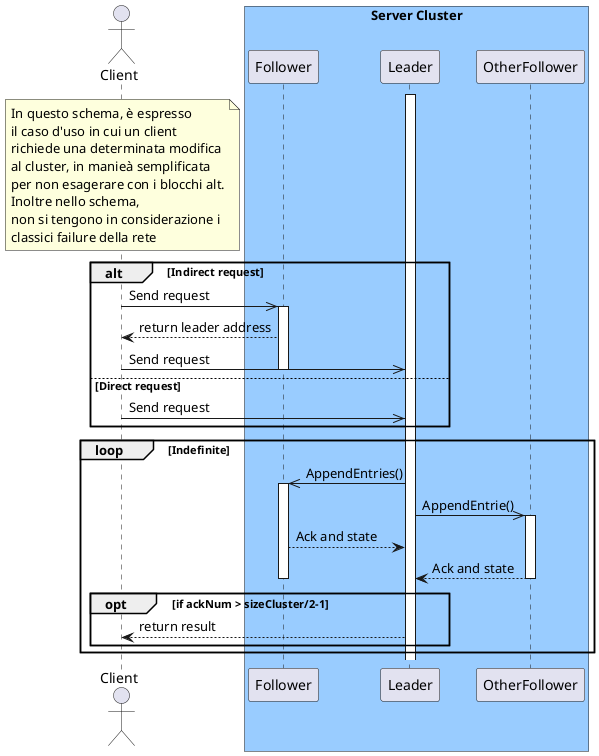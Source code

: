 @startuml
    
  actor "Client"  
  box "Server Cluster" #99CCFF
  participant "Follower" as Follower
  participant "Leader" as Leader
  participant "OtherFollower" as OtherFollower
	end box
  activate Leader

  note Over Client 
    In questo schema, è espresso 
    il caso d'uso in cui un client 
    richiede una determinata modifica
    al cluster, in manieà semplificata
    per non esagerare con i blocchi alt.
    Inoltre nello schema,
    non si tengono in considerazione i
    classici failure della rete
  end note
  'note over Follower: Check if OtherFollower exists
  alt Indirect request
  Client ->> Follower : Send request 
  activate Follower
  Follower --> Client : return leader address
  Client ->> Leader : Send request

  deactivate Follower
  else Direct request
  Client ->> Leader : Send request
  end group

  loop Indefinite
    Leader ->> Follower : AppendEntries()
    activate Follower
    Leader ->> OtherFollower : AppendEntrie()
    activate OtherFollower
    Follower --> Leader : Ack and state
    OtherFollower --> Leader : Ack and state
    deactivate Follower
    deactivate OtherFollower
      opt if ackNum > sizeCluster/2-1
        Leader --> Client : return result
    end group
  end group


  /'Follower->Leader: findOtherFollower(OtherFollowerId)
  Leader->Leader: lookup(OtherFollowerId)

  '  alt OtherFollower found
  Leader-->Follower: OtherFollower
  ' else not found
  Leader-->Follower: null
  Follower->Leader: createOtherFollower(OtherFollowerId, contentURL)
  Leader->OtherFollower: new(OtherFollowerId, contentURL)
  activate OtherFollower
  Leader-->Follower: OtherFollower

  Follower->Leader: loadMetadata()
    '   note over Leader
    '       Download and parse manifest, save in db
    '   end note
  Leader-->Follower: onTracksAvailable
  Leader-->Follower: onDownloadMetadata
  '    note over Follower: * See //track-selection// flow
  ' end group

  '  note over Follower: app is ready to start downloading
  Follower->OtherFollower: startDownload()'/


@enduml